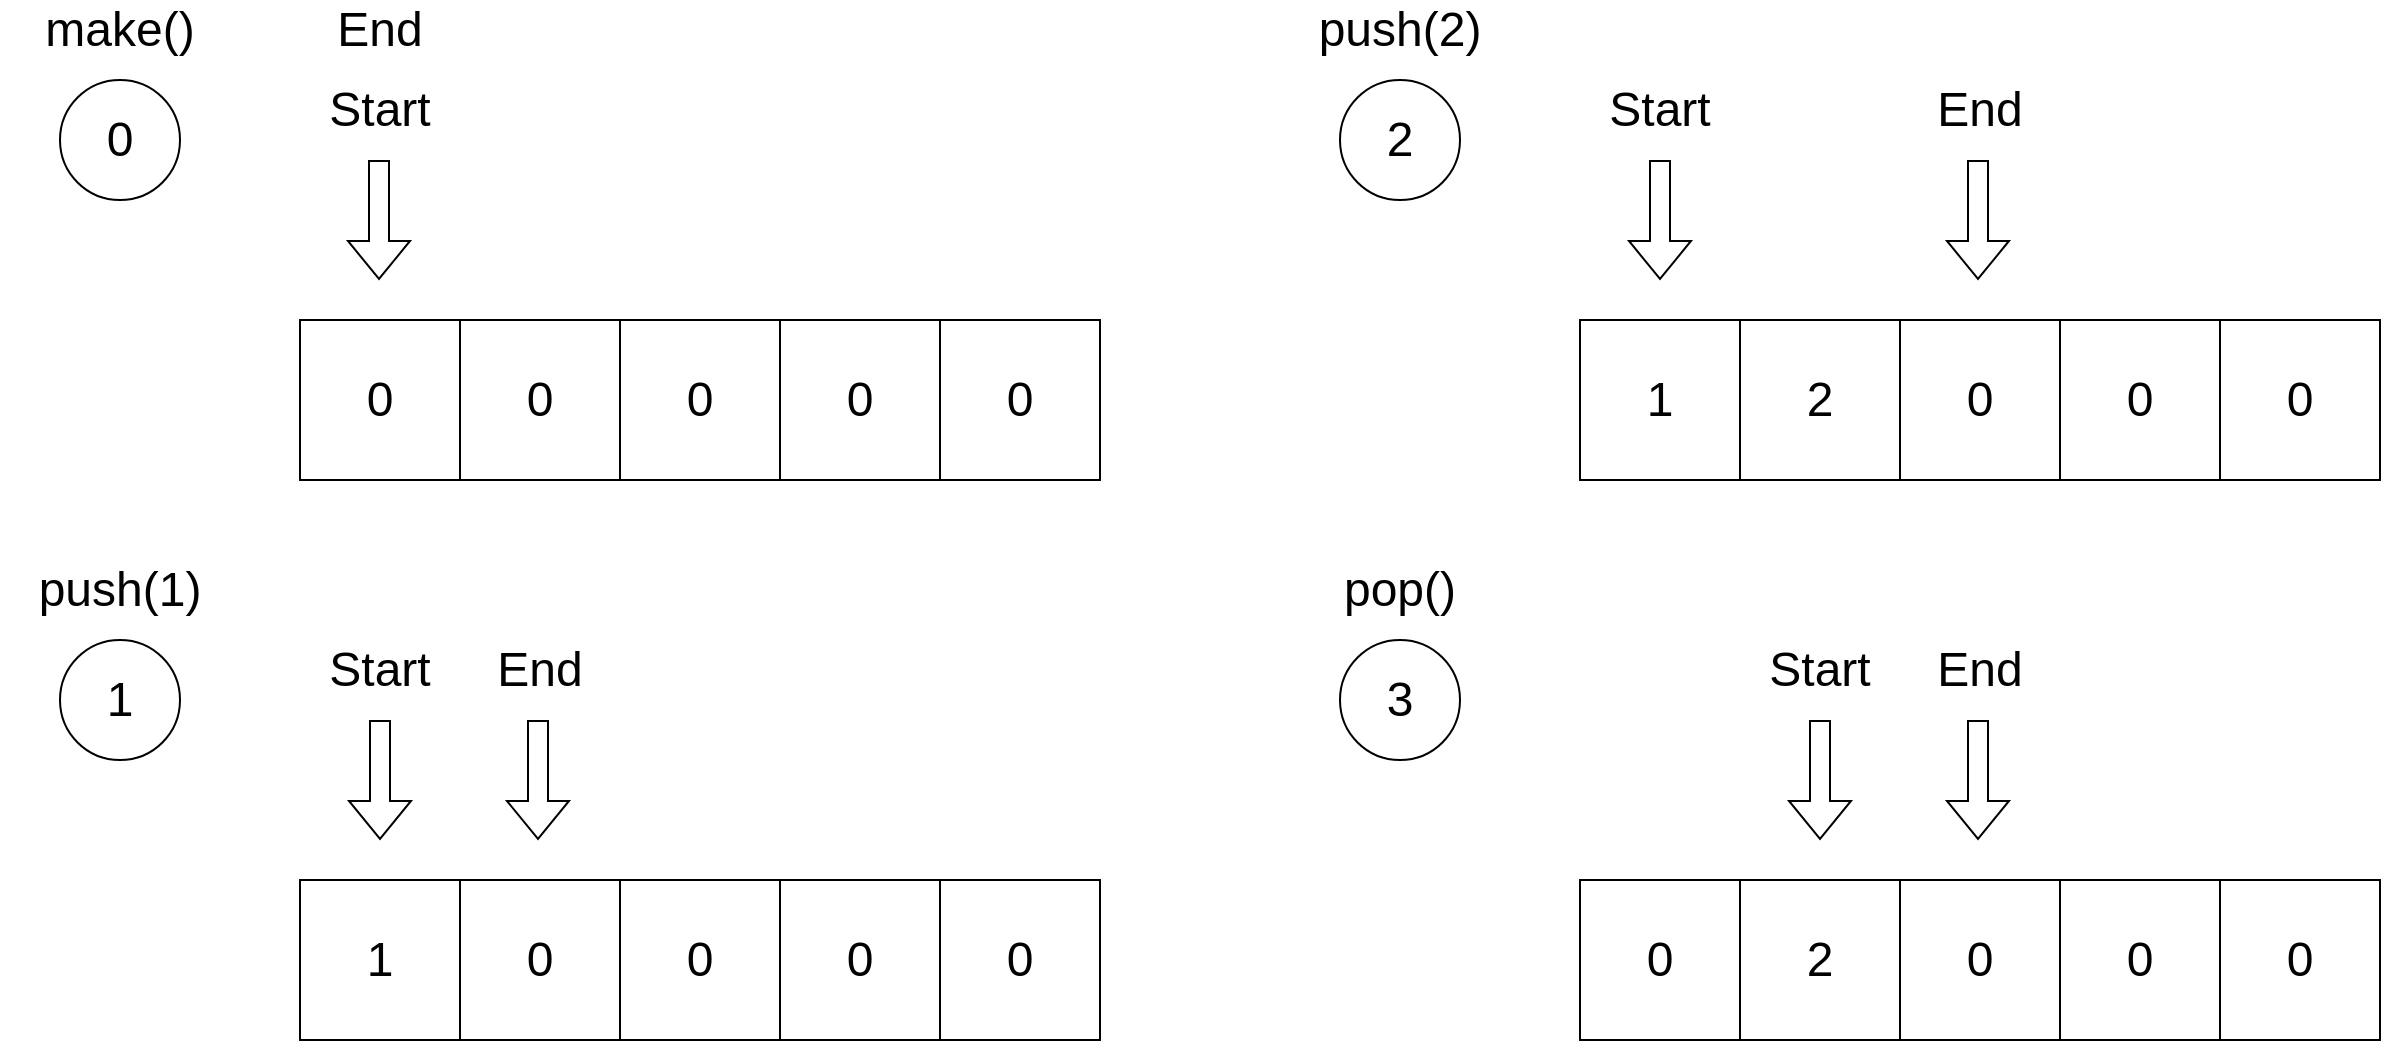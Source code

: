 <mxfile version="22.1.16" type="device">
  <diagram name="第 1 页" id="0QX6zuNXph34lFArkcR_">
    <mxGraphModel dx="1466" dy="933" grid="1" gridSize="10" guides="1" tooltips="1" connect="1" arrows="1" fold="1" page="1" pageScale="1" pageWidth="1600" pageHeight="1200" math="0" shadow="0">
      <root>
        <mxCell id="0" />
        <mxCell id="1" parent="0" />
        <mxCell id="X1OBW4G1uLcTytMsymYR-1" value="&lt;font style=&quot;font-size: 24px;&quot;&gt;0&lt;/font&gt;" style="whiteSpace=wrap;html=1;aspect=fixed;" parent="1" vertex="1">
          <mxGeometry x="440" y="200" width="80" height="80" as="geometry" />
        </mxCell>
        <mxCell id="X1OBW4G1uLcTytMsymYR-2" value="&lt;font style=&quot;font-size: 24px;&quot;&gt;0&lt;/font&gt;" style="whiteSpace=wrap;html=1;aspect=fixed;" parent="1" vertex="1">
          <mxGeometry x="520" y="200" width="80" height="80" as="geometry" />
        </mxCell>
        <mxCell id="X1OBW4G1uLcTytMsymYR-3" value="&lt;font style=&quot;font-size: 24px;&quot;&gt;0&lt;/font&gt;" style="whiteSpace=wrap;html=1;aspect=fixed;" parent="1" vertex="1">
          <mxGeometry x="600" y="200" width="80" height="80" as="geometry" />
        </mxCell>
        <mxCell id="X1OBW4G1uLcTytMsymYR-4" value="&lt;font style=&quot;font-size: 24px;&quot;&gt;0&lt;/font&gt;" style="whiteSpace=wrap;html=1;aspect=fixed;" parent="1" vertex="1">
          <mxGeometry x="680" y="200" width="80" height="80" as="geometry" />
        </mxCell>
        <mxCell id="X1OBW4G1uLcTytMsymYR-5" value="&lt;font style=&quot;font-size: 24px;&quot;&gt;0&lt;/font&gt;" style="whiteSpace=wrap;html=1;aspect=fixed;" parent="1" vertex="1">
          <mxGeometry x="760" y="200" width="80" height="80" as="geometry" />
        </mxCell>
        <mxCell id="X1OBW4G1uLcTytMsymYR-7" value="" style="shape=flexArrow;endArrow=classic;html=1;rounded=0;" parent="1" edge="1">
          <mxGeometry width="50" height="50" relative="1" as="geometry">
            <mxPoint x="479.5" y="120" as="sourcePoint" />
            <mxPoint x="479.5" y="180" as="targetPoint" />
          </mxGeometry>
        </mxCell>
        <mxCell id="X1OBW4G1uLcTytMsymYR-8" value="&lt;font style=&quot;font-size: 24px;&quot;&gt;Start&lt;/font&gt;" style="text;html=1;strokeColor=none;fillColor=none;align=center;verticalAlign=middle;whiteSpace=wrap;rounded=0;" parent="1" vertex="1">
          <mxGeometry x="450" y="80" width="60" height="30" as="geometry" />
        </mxCell>
        <mxCell id="X1OBW4G1uLcTytMsymYR-9" value="&lt;font style=&quot;font-size: 24px;&quot;&gt;End&lt;/font&gt;" style="text;html=1;strokeColor=none;fillColor=none;align=center;verticalAlign=middle;whiteSpace=wrap;rounded=0;" parent="1" vertex="1">
          <mxGeometry x="450" y="40" width="60" height="30" as="geometry" />
        </mxCell>
        <mxCell id="X1OBW4G1uLcTytMsymYR-10" value="&lt;font style=&quot;font-size: 24px;&quot;&gt;push(1)&lt;/font&gt;" style="text;html=1;strokeColor=none;fillColor=none;align=center;verticalAlign=middle;whiteSpace=wrap;rounded=0;" parent="1" vertex="1">
          <mxGeometry x="290" y="320" width="120" height="30" as="geometry" />
        </mxCell>
        <mxCell id="X1OBW4G1uLcTytMsymYR-12" value="&lt;font style=&quot;font-size: 24px;&quot;&gt;0&lt;/font&gt;" style="whiteSpace=wrap;html=1;aspect=fixed;" parent="1" vertex="1">
          <mxGeometry x="520" y="480" width="80" height="80" as="geometry" />
        </mxCell>
        <mxCell id="X1OBW4G1uLcTytMsymYR-13" value="&lt;font style=&quot;font-size: 24px;&quot;&gt;0&lt;/font&gt;" style="whiteSpace=wrap;html=1;aspect=fixed;" parent="1" vertex="1">
          <mxGeometry x="600" y="480" width="80" height="80" as="geometry" />
        </mxCell>
        <mxCell id="X1OBW4G1uLcTytMsymYR-14" value="&lt;font style=&quot;font-size: 24px;&quot;&gt;0&lt;/font&gt;" style="whiteSpace=wrap;html=1;aspect=fixed;" parent="1" vertex="1">
          <mxGeometry x="680" y="480" width="80" height="80" as="geometry" />
        </mxCell>
        <mxCell id="X1OBW4G1uLcTytMsymYR-15" value="&lt;font style=&quot;font-size: 24px;&quot;&gt;0&lt;/font&gt;" style="whiteSpace=wrap;html=1;aspect=fixed;" parent="1" vertex="1">
          <mxGeometry x="760" y="480" width="80" height="80" as="geometry" />
        </mxCell>
        <mxCell id="X1OBW4G1uLcTytMsymYR-16" value="" style="shape=flexArrow;endArrow=classic;html=1;rounded=0;" parent="1" edge="1">
          <mxGeometry width="50" height="50" relative="1" as="geometry">
            <mxPoint x="480" y="400" as="sourcePoint" />
            <mxPoint x="480" y="460" as="targetPoint" />
          </mxGeometry>
        </mxCell>
        <mxCell id="X1OBW4G1uLcTytMsymYR-17" value="&lt;font style=&quot;font-size: 24px;&quot;&gt;Start&lt;/font&gt;" style="text;html=1;strokeColor=none;fillColor=none;align=center;verticalAlign=middle;whiteSpace=wrap;rounded=0;" parent="1" vertex="1">
          <mxGeometry x="450" y="360" width="60" height="30" as="geometry" />
        </mxCell>
        <mxCell id="X1OBW4G1uLcTytMsymYR-18" value="&lt;font style=&quot;font-size: 24px;&quot;&gt;End&lt;/font&gt;" style="text;html=1;strokeColor=none;fillColor=none;align=center;verticalAlign=middle;whiteSpace=wrap;rounded=0;" parent="1" vertex="1">
          <mxGeometry x="530" y="360" width="60" height="30" as="geometry" />
        </mxCell>
        <mxCell id="X1OBW4G1uLcTytMsymYR-19" value="&lt;font style=&quot;font-size: 24px;&quot;&gt;make()&lt;/font&gt;" style="text;html=1;strokeColor=none;fillColor=none;align=center;verticalAlign=middle;whiteSpace=wrap;rounded=0;" parent="1" vertex="1">
          <mxGeometry x="290" y="40" width="120" height="30" as="geometry" />
        </mxCell>
        <mxCell id="X1OBW4G1uLcTytMsymYR-20" value="" style="shape=flexArrow;endArrow=classic;html=1;rounded=0;" parent="1" edge="1">
          <mxGeometry width="50" height="50" relative="1" as="geometry">
            <mxPoint x="559" y="400" as="sourcePoint" />
            <mxPoint x="559" y="460" as="targetPoint" />
          </mxGeometry>
        </mxCell>
        <mxCell id="X1OBW4G1uLcTytMsymYR-21" value="&lt;font style=&quot;font-size: 24px;&quot;&gt;1&lt;/font&gt;" style="rounded=0;whiteSpace=wrap;html=1;" parent="1" vertex="1">
          <mxGeometry x="440" y="480" width="80" height="80" as="geometry" />
        </mxCell>
        <mxCell id="X1OBW4G1uLcTytMsymYR-22" value="&lt;font style=&quot;font-size: 24px;&quot;&gt;push(2)&lt;/font&gt;" style="text;html=1;strokeColor=none;fillColor=none;align=center;verticalAlign=middle;whiteSpace=wrap;rounded=0;" parent="1" vertex="1">
          <mxGeometry x="930" y="40" width="120" height="30" as="geometry" />
        </mxCell>
        <mxCell id="X1OBW4G1uLcTytMsymYR-24" value="&lt;font style=&quot;font-size: 24px;&quot;&gt;0&lt;/font&gt;" style="whiteSpace=wrap;html=1;aspect=fixed;" parent="1" vertex="1">
          <mxGeometry x="1240" y="200" width="80" height="80" as="geometry" />
        </mxCell>
        <mxCell id="X1OBW4G1uLcTytMsymYR-25" value="&lt;font style=&quot;font-size: 24px;&quot;&gt;0&lt;/font&gt;" style="whiteSpace=wrap;html=1;aspect=fixed;" parent="1" vertex="1">
          <mxGeometry x="1320" y="200" width="80" height="80" as="geometry" />
        </mxCell>
        <mxCell id="X1OBW4G1uLcTytMsymYR-26" value="&lt;font style=&quot;font-size: 24px;&quot;&gt;0&lt;/font&gt;" style="whiteSpace=wrap;html=1;aspect=fixed;" parent="1" vertex="1">
          <mxGeometry x="1400" y="200" width="80" height="80" as="geometry" />
        </mxCell>
        <mxCell id="X1OBW4G1uLcTytMsymYR-27" value="" style="shape=flexArrow;endArrow=classic;html=1;rounded=0;" parent="1" edge="1">
          <mxGeometry width="50" height="50" relative="1" as="geometry">
            <mxPoint x="1120" y="120" as="sourcePoint" />
            <mxPoint x="1120" y="180" as="targetPoint" />
          </mxGeometry>
        </mxCell>
        <mxCell id="X1OBW4G1uLcTytMsymYR-28" value="&lt;font style=&quot;font-size: 24px;&quot;&gt;Start&lt;/font&gt;" style="text;html=1;strokeColor=none;fillColor=none;align=center;verticalAlign=middle;whiteSpace=wrap;rounded=0;" parent="1" vertex="1">
          <mxGeometry x="1090" y="80" width="60" height="30" as="geometry" />
        </mxCell>
        <mxCell id="X1OBW4G1uLcTytMsymYR-29" value="&lt;font style=&quot;font-size: 24px;&quot;&gt;End&lt;/font&gt;" style="text;html=1;strokeColor=none;fillColor=none;align=center;verticalAlign=middle;whiteSpace=wrap;rounded=0;" parent="1" vertex="1">
          <mxGeometry x="1250" y="80" width="60" height="30" as="geometry" />
        </mxCell>
        <mxCell id="X1OBW4G1uLcTytMsymYR-30" value="" style="shape=flexArrow;endArrow=classic;html=1;rounded=0;" parent="1" edge="1">
          <mxGeometry width="50" height="50" relative="1" as="geometry">
            <mxPoint x="1279" y="120" as="sourcePoint" />
            <mxPoint x="1279" y="180" as="targetPoint" />
          </mxGeometry>
        </mxCell>
        <mxCell id="X1OBW4G1uLcTytMsymYR-31" value="&lt;font style=&quot;font-size: 24px;&quot;&gt;1&lt;/font&gt;" style="rounded=0;whiteSpace=wrap;html=1;" parent="1" vertex="1">
          <mxGeometry x="1080" y="200" width="80" height="80" as="geometry" />
        </mxCell>
        <mxCell id="X1OBW4G1uLcTytMsymYR-32" value="&lt;font style=&quot;font-size: 24px;&quot;&gt;2&lt;/font&gt;" style="rounded=0;whiteSpace=wrap;html=1;" parent="1" vertex="1">
          <mxGeometry x="1160" y="200" width="80" height="80" as="geometry" />
        </mxCell>
        <mxCell id="X1OBW4G1uLcTytMsymYR-33" value="&lt;font style=&quot;font-size: 24px;&quot;&gt;pop()&lt;/font&gt;" style="text;html=1;strokeColor=none;fillColor=none;align=center;verticalAlign=middle;whiteSpace=wrap;rounded=0;" parent="1" vertex="1">
          <mxGeometry x="930" y="320" width="120" height="30" as="geometry" />
        </mxCell>
        <mxCell id="X1OBW4G1uLcTytMsymYR-34" value="&lt;font style=&quot;font-size: 24px;&quot;&gt;0&lt;/font&gt;" style="whiteSpace=wrap;html=1;aspect=fixed;" parent="1" vertex="1">
          <mxGeometry x="1240" y="480" width="80" height="80" as="geometry" />
        </mxCell>
        <mxCell id="X1OBW4G1uLcTytMsymYR-35" value="&lt;font style=&quot;font-size: 24px;&quot;&gt;0&lt;/font&gt;" style="whiteSpace=wrap;html=1;aspect=fixed;" parent="1" vertex="1">
          <mxGeometry x="1320" y="480" width="80" height="80" as="geometry" />
        </mxCell>
        <mxCell id="X1OBW4G1uLcTytMsymYR-36" value="&lt;font style=&quot;font-size: 24px;&quot;&gt;0&lt;/font&gt;" style="whiteSpace=wrap;html=1;aspect=fixed;" parent="1" vertex="1">
          <mxGeometry x="1400" y="480" width="80" height="80" as="geometry" />
        </mxCell>
        <mxCell id="X1OBW4G1uLcTytMsymYR-37" value="" style="shape=flexArrow;endArrow=classic;html=1;rounded=0;" parent="1" edge="1">
          <mxGeometry width="50" height="50" relative="1" as="geometry">
            <mxPoint x="1200" y="400" as="sourcePoint" />
            <mxPoint x="1200" y="460" as="targetPoint" />
          </mxGeometry>
        </mxCell>
        <mxCell id="X1OBW4G1uLcTytMsymYR-38" value="&lt;font style=&quot;font-size: 24px;&quot;&gt;Start&lt;/font&gt;" style="text;html=1;strokeColor=none;fillColor=none;align=center;verticalAlign=middle;whiteSpace=wrap;rounded=0;" parent="1" vertex="1">
          <mxGeometry x="1170" y="360" width="60" height="30" as="geometry" />
        </mxCell>
        <mxCell id="X1OBW4G1uLcTytMsymYR-39" value="&lt;font style=&quot;font-size: 24px;&quot;&gt;End&lt;/font&gt;" style="text;html=1;strokeColor=none;fillColor=none;align=center;verticalAlign=middle;whiteSpace=wrap;rounded=0;" parent="1" vertex="1">
          <mxGeometry x="1250" y="360" width="60" height="30" as="geometry" />
        </mxCell>
        <mxCell id="X1OBW4G1uLcTytMsymYR-40" value="" style="shape=flexArrow;endArrow=classic;html=1;rounded=0;" parent="1" edge="1">
          <mxGeometry width="50" height="50" relative="1" as="geometry">
            <mxPoint x="1279" y="400" as="sourcePoint" />
            <mxPoint x="1279" y="460" as="targetPoint" />
          </mxGeometry>
        </mxCell>
        <mxCell id="X1OBW4G1uLcTytMsymYR-41" value="&lt;font style=&quot;font-size: 24px;&quot;&gt;0&lt;/font&gt;" style="rounded=0;whiteSpace=wrap;html=1;" parent="1" vertex="1">
          <mxGeometry x="1080" y="480" width="80" height="80" as="geometry" />
        </mxCell>
        <mxCell id="X1OBW4G1uLcTytMsymYR-42" value="&lt;font style=&quot;font-size: 24px;&quot;&gt;2&lt;/font&gt;" style="rounded=0;whiteSpace=wrap;html=1;" parent="1" vertex="1">
          <mxGeometry x="1160" y="480" width="80" height="80" as="geometry" />
        </mxCell>
        <mxCell id="hMhbGVon6dLYx-2u-jFr-1" value="&lt;font style=&quot;font-size: 24px;&quot;&gt;0&lt;/font&gt;" style="ellipse;whiteSpace=wrap;html=1;" vertex="1" parent="1">
          <mxGeometry x="320" y="80" width="60" height="60" as="geometry" />
        </mxCell>
        <mxCell id="hMhbGVon6dLYx-2u-jFr-2" value="&lt;font style=&quot;font-size: 24px;&quot;&gt;1&lt;/font&gt;" style="ellipse;whiteSpace=wrap;html=1;" vertex="1" parent="1">
          <mxGeometry x="320" y="360" width="60" height="60" as="geometry" />
        </mxCell>
        <mxCell id="hMhbGVon6dLYx-2u-jFr-3" value="&lt;font style=&quot;font-size: 24px;&quot;&gt;2&lt;/font&gt;" style="ellipse;whiteSpace=wrap;html=1;" vertex="1" parent="1">
          <mxGeometry x="960" y="80" width="60" height="60" as="geometry" />
        </mxCell>
        <mxCell id="hMhbGVon6dLYx-2u-jFr-4" value="&lt;font style=&quot;font-size: 24px;&quot;&gt;3&lt;/font&gt;" style="ellipse;whiteSpace=wrap;html=1;" vertex="1" parent="1">
          <mxGeometry x="960" y="360" width="60" height="60" as="geometry" />
        </mxCell>
      </root>
    </mxGraphModel>
  </diagram>
</mxfile>
